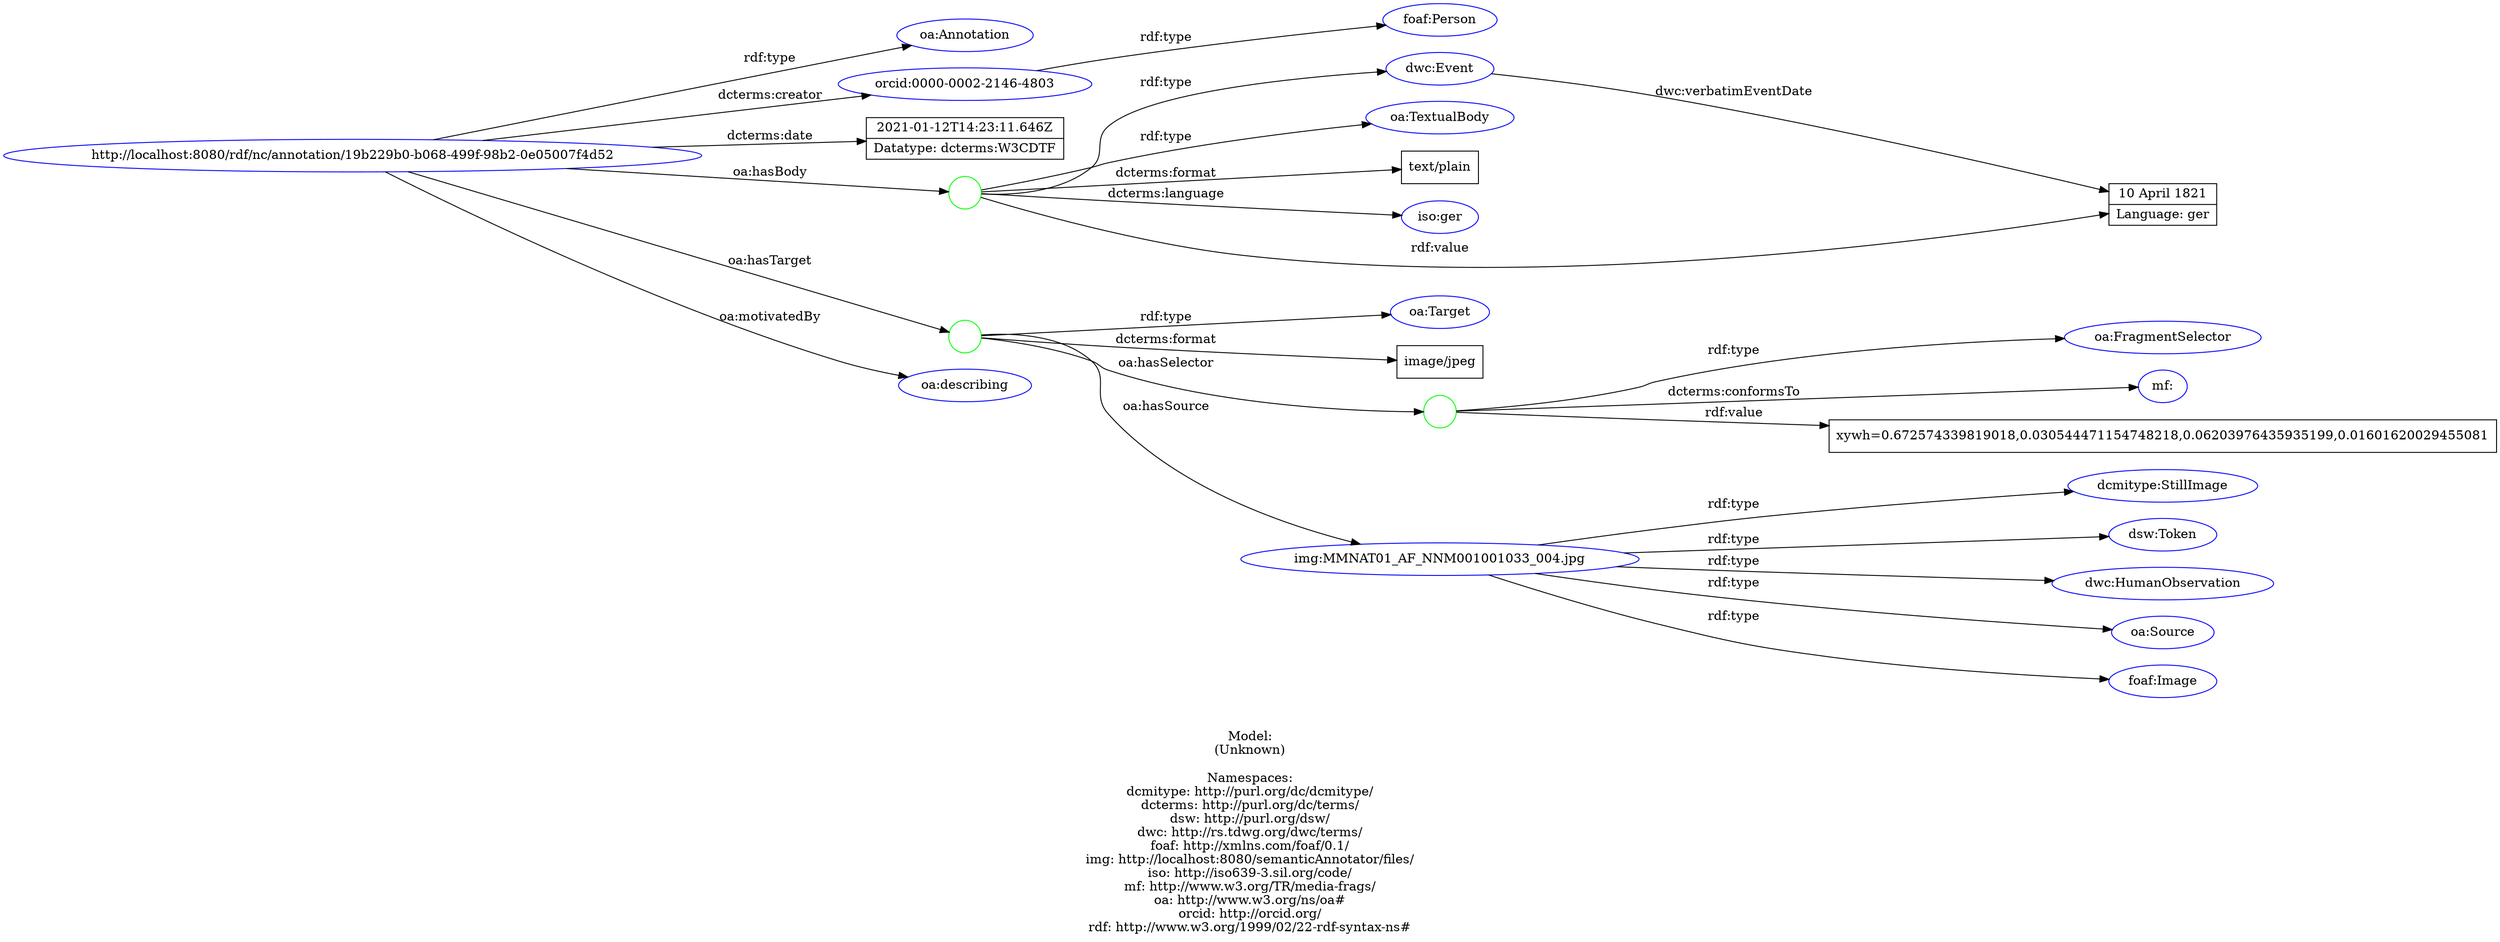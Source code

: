 digraph {
	rankdir = LR;
	charset="utf-8";

	"Rhttp://localhost:8080/rdf/nc/annotation/19b229b0-b068-499f-98b2-0e05007f4d52" -> "Roa:Annotation" [ label="rdf:type" ];
	"Rhttp://localhost:8080/rdf/nc/annotation/19b229b0-b068-499f-98b2-0e05007f4d52" -> "Rorcid:0000-0002-2146-4803" [ label="dcterms:creator" ];
	"Rhttp://localhost:8080/rdf/nc/annotation/19b229b0-b068-499f-98b2-0e05007f4d52" -> "L2021-01-12T14:23:11.646Z|Datatype: dcterms:W3CDTF" [ label="dcterms:date" ];
	"Rhttp://localhost:8080/rdf/nc/annotation/19b229b0-b068-499f-98b2-0e05007f4d52" -> "B_:node1euqlam8lx300" [ label="oa:hasBody" ];
	"B_:node1euqlam8lx300" -> "Rdwc:Event" [ label="rdf:type" ];
	"B_:node1euqlam8lx300" -> "Roa:TextualBody" [ label="rdf:type" ];
	"B_:node1euqlam8lx300" -> "Ltext/plain" [ label="dcterms:format" ];
	"B_:node1euqlam8lx300" -> "Riso:ger" [ label="dcterms:language" ];
	"B_:node1euqlam8lx300" -> "L10 April 1821|Language: ger" [ label="rdf:value" ];
	"Rhttp://localhost:8080/rdf/nc/annotation/19b229b0-b068-499f-98b2-0e05007f4d52" -> "B_:node1euqlam8lx299" [ label="oa:hasTarget" ];
	"B_:node1euqlam8lx299" -> "Roa:Target" [ label="rdf:type" ];
	"B_:node1euqlam8lx299" -> "Limage/jpeg" [ label="dcterms:format" ];
	"B_:node1euqlam8lx299" -> "B_:node1euqlam8lx302" [ label="oa:hasSelector" ];
	"B_:node1euqlam8lx302" -> "Roa:FragmentSelector" [ label="rdf:type" ];
	"B_:node1euqlam8lx302" -> "Rmf:" [ label="dcterms:conformsTo" ];
	"B_:node1euqlam8lx302" -> "Lxywh=0.672574339819018,0.030544471154748218,0.06203976435935199,0.01601620029455081" [ label="rdf:value" ];
	"B_:node1euqlam8lx299" -> "Rimg:MMNAT01_AF_NNM001001033_004.jpg" [ label="oa:hasSource" ];
	"Rhttp://localhost:8080/rdf/nc/annotation/19b229b0-b068-499f-98b2-0e05007f4d52" -> "Roa:describing" [ label="oa:motivatedBy" ];
	"Rorcid:0000-0002-2146-4803" -> "Rfoaf:Person" [ label="rdf:type" ];
	"Rimg:MMNAT01_AF_NNM001001033_004.jpg" -> "Rdcmitype:StillImage" [ label="rdf:type" ];
	"Rimg:MMNAT01_AF_NNM001001033_004.jpg" -> "Rdsw:Token" [ label="rdf:type" ];
	"Rimg:MMNAT01_AF_NNM001001033_004.jpg" -> "Rdwc:HumanObservation" [ label="rdf:type" ];
	"Rimg:MMNAT01_AF_NNM001001033_004.jpg" -> "Roa:Source" [ label="rdf:type" ];
	"Rimg:MMNAT01_AF_NNM001001033_004.jpg" -> "Rfoaf:Image" [ label="rdf:type" ];
	"Rdwc:Event" -> "L10 April 1821|Language: ger" [ label="dwc:verbatimEventDate" ];

	// Resources
	"Rhttp://localhost:8080/rdf/nc/annotation/19b229b0-b068-499f-98b2-0e05007f4d52" [ label="http://localhost:8080/rdf/nc/annotation/19b229b0-b068-499f-98b2-0e05007f4d52", shape = ellipse, color = blue ];
	"Roa:Annotation" [ label="oa:Annotation", shape = ellipse, color = blue ];
	"Rorcid:0000-0002-2146-4803" [ label="orcid:0000-0002-2146-4803", shape = ellipse, color = blue ];
	"Rdwc:Event" [ label="dwc:Event", shape = ellipse, color = blue ];
	"Roa:TextualBody" [ label="oa:TextualBody", shape = ellipse, color = blue ];
	"Riso:ger" [ label="iso:ger", shape = ellipse, color = blue ];
	"Roa:Target" [ label="oa:Target", shape = ellipse, color = blue ];
	"Roa:FragmentSelector" [ label="oa:FragmentSelector", shape = ellipse, color = blue ];
	"Rmf:" [ label="mf:", shape = ellipse, color = blue ];
	"Rimg:MMNAT01_AF_NNM001001033_004.jpg" [ label="img:MMNAT01_AF_NNM001001033_004.jpg", shape = ellipse, color = blue ];
	"Roa:describing" [ label="oa:describing", shape = ellipse, color = blue ];
	"Rfoaf:Person" [ label="foaf:Person", shape = ellipse, color = blue ];
	"Rdcmitype:StillImage" [ label="dcmitype:StillImage", shape = ellipse, color = blue ];
	"Rdsw:Token" [ label="dsw:Token", shape = ellipse, color = blue ];
	"Rdwc:HumanObservation" [ label="dwc:HumanObservation", shape = ellipse, color = blue ];
	"Roa:Source" [ label="oa:Source", shape = ellipse, color = blue ];
	"Rfoaf:Image" [ label="foaf:Image", shape = ellipse, color = blue ];

	// Anonymous nodes
	"B_:node1euqlam8lx300" [ label="", shape = circle, color = green ];
	"B_:node1euqlam8lx299" [ label="", shape = circle, color = green ];
	"B_:node1euqlam8lx302" [ label="", shape = circle, color = green ];

	// Literals
	"L2021-01-12T14:23:11.646Z|Datatype: dcterms:W3CDTF" [ label="2021-01-12T14:23:11.646Z|Datatype: dcterms:W3CDTF", shape = record ];
	"Ltext/plain" [ label="text/plain", shape = record ];
	"L10 April 1821|Language: ger" [ label="10 April 1821|Language: ger", shape = record ];
	"Limage/jpeg" [ label="image/jpeg", shape = record ];
	"Lxywh=0.672574339819018,0.030544471154748218,0.06203976435935199,0.01601620029455081" [ label="xywh=0.672574339819018,0.030544471154748218,0.06203976435935199,0.01601620029455081", shape = record ];

	label="\n\nModel:\n(Unknown)\n\nNamespaces:\ndcmitype: http://purl.org/dc/dcmitype/\ndcterms: http://purl.org/dc/terms/\ndsw: http://purl.org/dsw/\ndwc: http://rs.tdwg.org/dwc/terms/\nfoaf: http://xmlns.com/foaf/0.1/\nimg: http://localhost:8080/semanticAnnotator/files/\niso: http://iso639-3.sil.org/code/\nmf: http://www.w3.org/TR/media-frags/\noa: http://www.w3.org/ns/oa#\norcid: http://orcid.org/\nrdf: http://www.w3.org/1999/02/22-rdf-syntax-ns#\n";
}
